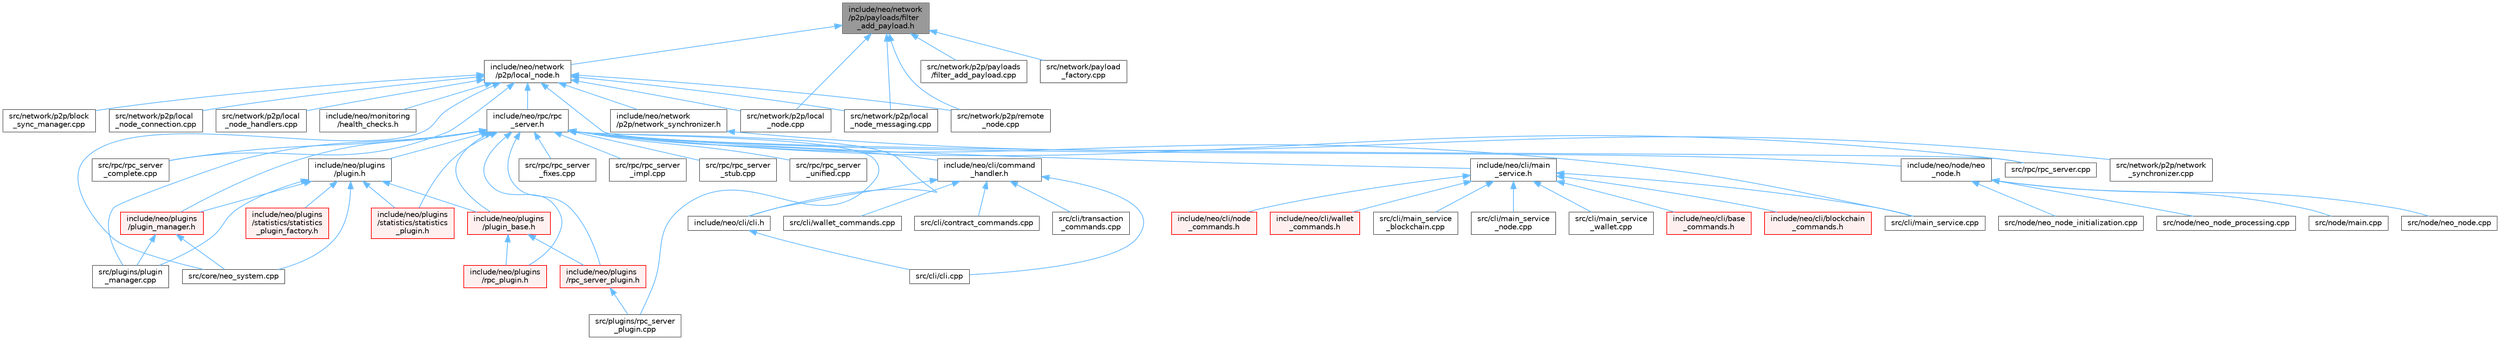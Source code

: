 digraph "include/neo/network/p2p/payloads/filter_add_payload.h"
{
 // LATEX_PDF_SIZE
  bgcolor="transparent";
  edge [fontname=Helvetica,fontsize=10,labelfontname=Helvetica,labelfontsize=10];
  node [fontname=Helvetica,fontsize=10,shape=box,height=0.2,width=0.4];
  Node1 [id="Node000001",label="include/neo/network\l/p2p/payloads/filter\l_add_payload.h",height=0.2,width=0.4,color="gray40", fillcolor="grey60", style="filled", fontcolor="black",tooltip=" "];
  Node1 -> Node2 [id="edge1_Node000001_Node000002",dir="back",color="steelblue1",style="solid",tooltip=" "];
  Node2 [id="Node000002",label="include/neo/network\l/p2p/local_node.h",height=0.2,width=0.4,color="grey40", fillcolor="white", style="filled",URL="$local__node_8h.html",tooltip=" "];
  Node2 -> Node3 [id="edge2_Node000002_Node000003",dir="back",color="steelblue1",style="solid",tooltip=" "];
  Node3 [id="Node000003",label="include/neo/monitoring\l/health_checks.h",height=0.2,width=0.4,color="grey40", fillcolor="white", style="filled",URL="$health__checks_8h.html",tooltip=" "];
  Node2 -> Node4 [id="edge3_Node000002_Node000004",dir="back",color="steelblue1",style="solid",tooltip=" "];
  Node4 [id="Node000004",label="include/neo/network\l/p2p/network_synchronizer.h",height=0.2,width=0.4,color="grey40", fillcolor="white", style="filled",URL="$network__synchronizer_8h.html",tooltip=" "];
  Node4 -> Node5 [id="edge4_Node000004_Node000005",dir="back",color="steelblue1",style="solid",tooltip=" "];
  Node5 [id="Node000005",label="src/network/p2p/network\l_synchronizer.cpp",height=0.2,width=0.4,color="grey40", fillcolor="white", style="filled",URL="$network__synchronizer_8cpp.html",tooltip=" "];
  Node2 -> Node6 [id="edge5_Node000002_Node000006",dir="back",color="steelblue1",style="solid",tooltip=" "];
  Node6 [id="Node000006",label="include/neo/rpc/rpc\l_server.h",height=0.2,width=0.4,color="grey40", fillcolor="white", style="filled",URL="$rpc__server_8h.html",tooltip=" "];
  Node6 -> Node7 [id="edge6_Node000006_Node000007",dir="back",color="steelblue1",style="solid",tooltip=" "];
  Node7 [id="Node000007",label="include/neo/cli/cli.h",height=0.2,width=0.4,color="grey40", fillcolor="white", style="filled",URL="$cli_8h.html",tooltip=" "];
  Node7 -> Node8 [id="edge7_Node000007_Node000008",dir="back",color="steelblue1",style="solid",tooltip=" "];
  Node8 [id="Node000008",label="src/cli/cli.cpp",height=0.2,width=0.4,color="grey40", fillcolor="white", style="filled",URL="$cli_8cpp.html",tooltip=" "];
  Node6 -> Node9 [id="edge8_Node000006_Node000009",dir="back",color="steelblue1",style="solid",tooltip=" "];
  Node9 [id="Node000009",label="include/neo/cli/command\l_handler.h",height=0.2,width=0.4,color="grey40", fillcolor="white", style="filled",URL="$command__handler_8h.html",tooltip=" "];
  Node9 -> Node7 [id="edge9_Node000009_Node000007",dir="back",color="steelblue1",style="solid",tooltip=" "];
  Node9 -> Node8 [id="edge10_Node000009_Node000008",dir="back",color="steelblue1",style="solid",tooltip=" "];
  Node9 -> Node10 [id="edge11_Node000009_Node000010",dir="back",color="steelblue1",style="solid",tooltip=" "];
  Node10 [id="Node000010",label="src/cli/contract_commands.cpp",height=0.2,width=0.4,color="grey40", fillcolor="white", style="filled",URL="$contract__commands_8cpp.html",tooltip=" "];
  Node9 -> Node11 [id="edge12_Node000009_Node000011",dir="back",color="steelblue1",style="solid",tooltip=" "];
  Node11 [id="Node000011",label="src/cli/transaction\l_commands.cpp",height=0.2,width=0.4,color="grey40", fillcolor="white", style="filled",URL="$transaction__commands_8cpp.html",tooltip=" "];
  Node9 -> Node12 [id="edge13_Node000009_Node000012",dir="back",color="steelblue1",style="solid",tooltip=" "];
  Node12 [id="Node000012",label="src/cli/wallet_commands.cpp",height=0.2,width=0.4,color="grey40", fillcolor="white", style="filled",URL="$wallet__commands_8cpp.html",tooltip=" "];
  Node6 -> Node13 [id="edge14_Node000006_Node000013",dir="back",color="steelblue1",style="solid",tooltip=" "];
  Node13 [id="Node000013",label="include/neo/cli/main\l_service.h",height=0.2,width=0.4,color="grey40", fillcolor="white", style="filled",URL="$main__service_8h.html",tooltip=" "];
  Node13 -> Node14 [id="edge15_Node000013_Node000014",dir="back",color="steelblue1",style="solid",tooltip=" "];
  Node14 [id="Node000014",label="include/neo/cli/base\l_commands.h",height=0.2,width=0.4,color="red", fillcolor="#FFF0F0", style="filled",URL="$base__commands_8h.html",tooltip=" "];
  Node13 -> Node16 [id="edge16_Node000013_Node000016",dir="back",color="steelblue1",style="solid",tooltip=" "];
  Node16 [id="Node000016",label="include/neo/cli/blockchain\l_commands.h",height=0.2,width=0.4,color="red", fillcolor="#FFF0F0", style="filled",URL="$blockchain__commands_8h.html",tooltip=" "];
  Node13 -> Node18 [id="edge17_Node000013_Node000018",dir="back",color="steelblue1",style="solid",tooltip=" "];
  Node18 [id="Node000018",label="include/neo/cli/node\l_commands.h",height=0.2,width=0.4,color="red", fillcolor="#FFF0F0", style="filled",URL="$node__commands_8h.html",tooltip=" "];
  Node13 -> Node20 [id="edge18_Node000013_Node000020",dir="back",color="steelblue1",style="solid",tooltip=" "];
  Node20 [id="Node000020",label="include/neo/cli/wallet\l_commands.h",height=0.2,width=0.4,color="red", fillcolor="#FFF0F0", style="filled",URL="$wallet__commands_8h.html",tooltip=" "];
  Node13 -> Node22 [id="edge19_Node000013_Node000022",dir="back",color="steelblue1",style="solid",tooltip=" "];
  Node22 [id="Node000022",label="src/cli/main_service.cpp",height=0.2,width=0.4,color="grey40", fillcolor="white", style="filled",URL="$main__service_8cpp.html",tooltip=" "];
  Node13 -> Node23 [id="edge20_Node000013_Node000023",dir="back",color="steelblue1",style="solid",tooltip=" "];
  Node23 [id="Node000023",label="src/cli/main_service\l_blockchain.cpp",height=0.2,width=0.4,color="grey40", fillcolor="white", style="filled",URL="$main__service__blockchain_8cpp.html",tooltip=" "];
  Node13 -> Node24 [id="edge21_Node000013_Node000024",dir="back",color="steelblue1",style="solid",tooltip=" "];
  Node24 [id="Node000024",label="src/cli/main_service\l_node.cpp",height=0.2,width=0.4,color="grey40", fillcolor="white", style="filled",URL="$main__service__node_8cpp.html",tooltip=" "];
  Node13 -> Node25 [id="edge22_Node000013_Node000025",dir="back",color="steelblue1",style="solid",tooltip=" "];
  Node25 [id="Node000025",label="src/cli/main_service\l_wallet.cpp",height=0.2,width=0.4,color="grey40", fillcolor="white", style="filled",URL="$main__service__wallet_8cpp.html",tooltip=" "];
  Node6 -> Node26 [id="edge23_Node000006_Node000026",dir="back",color="steelblue1",style="solid",tooltip=" "];
  Node26 [id="Node000026",label="include/neo/node/neo\l_node.h",height=0.2,width=0.4,color="grey40", fillcolor="white", style="filled",URL="$neo__node_8h.html",tooltip=" "];
  Node26 -> Node27 [id="edge24_Node000026_Node000027",dir="back",color="steelblue1",style="solid",tooltip=" "];
  Node27 [id="Node000027",label="src/node/main.cpp",height=0.2,width=0.4,color="grey40", fillcolor="white", style="filled",URL="$main_8cpp.html",tooltip="Main entry point for Neo C++ Node."];
  Node26 -> Node28 [id="edge25_Node000026_Node000028",dir="back",color="steelblue1",style="solid",tooltip=" "];
  Node28 [id="Node000028",label="src/node/neo_node.cpp",height=0.2,width=0.4,color="grey40", fillcolor="white", style="filled",URL="$neo__node_8cpp.html",tooltip=" "];
  Node26 -> Node29 [id="edge26_Node000026_Node000029",dir="back",color="steelblue1",style="solid",tooltip=" "];
  Node29 [id="Node000029",label="src/node/neo_node_initialization.cpp",height=0.2,width=0.4,color="grey40", fillcolor="white", style="filled",URL="$neo__node__initialization_8cpp.html",tooltip=" "];
  Node26 -> Node30 [id="edge27_Node000026_Node000030",dir="back",color="steelblue1",style="solid",tooltip=" "];
  Node30 [id="Node000030",label="src/node/neo_node_processing.cpp",height=0.2,width=0.4,color="grey40", fillcolor="white", style="filled",URL="$neo__node__processing_8cpp.html",tooltip=" "];
  Node6 -> Node31 [id="edge28_Node000006_Node000031",dir="back",color="steelblue1",style="solid",tooltip=" "];
  Node31 [id="Node000031",label="include/neo/plugins\l/plugin.h",height=0.2,width=0.4,color="grey40", fillcolor="white", style="filled",URL="$plugins_2plugin_8h.html",tooltip=" "];
  Node31 -> Node32 [id="edge29_Node000031_Node000032",dir="back",color="steelblue1",style="solid",tooltip=" "];
  Node32 [id="Node000032",label="include/neo/plugins\l/plugin_base.h",height=0.2,width=0.4,color="red", fillcolor="#FFF0F0", style="filled",URL="$plugin__base_8h.html",tooltip=" "];
  Node32 -> Node38 [id="edge30_Node000032_Node000038",dir="back",color="steelblue1",style="solid",tooltip=" "];
  Node38 [id="Node000038",label="include/neo/plugins\l/rpc_plugin.h",height=0.2,width=0.4,color="red", fillcolor="#FFF0F0", style="filled",URL="$rpc__plugin_8h.html",tooltip=" "];
  Node32 -> Node40 [id="edge31_Node000032_Node000040",dir="back",color="steelblue1",style="solid",tooltip=" "];
  Node40 [id="Node000040",label="include/neo/plugins\l/rpc_server_plugin.h",height=0.2,width=0.4,color="red", fillcolor="#FFF0F0", style="filled",URL="$rpc__server__plugin_8h.html",tooltip=" "];
  Node40 -> Node41 [id="edge32_Node000040_Node000041",dir="back",color="steelblue1",style="solid",tooltip=" "];
  Node41 [id="Node000041",label="src/plugins/rpc_server\l_plugin.cpp",height=0.2,width=0.4,color="grey40", fillcolor="white", style="filled",URL="$rpc__server__plugin_8cpp.html",tooltip=" "];
  Node31 -> Node49 [id="edge33_Node000031_Node000049",dir="back",color="steelblue1",style="solid",tooltip=" "];
  Node49 [id="Node000049",label="include/neo/plugins\l/plugin_manager.h",height=0.2,width=0.4,color="red", fillcolor="#FFF0F0", style="filled",URL="$plugin__manager_8h.html",tooltip=" "];
  Node49 -> Node51 [id="edge34_Node000049_Node000051",dir="back",color="steelblue1",style="solid",tooltip=" "];
  Node51 [id="Node000051",label="src/core/neo_system.cpp",height=0.2,width=0.4,color="grey40", fillcolor="white", style="filled",URL="$core_2neo__system_8cpp.html",tooltip=" "];
  Node49 -> Node52 [id="edge35_Node000049_Node000052",dir="back",color="steelblue1",style="solid",tooltip=" "];
  Node52 [id="Node000052",label="src/plugins/plugin\l_manager.cpp",height=0.2,width=0.4,color="grey40", fillcolor="white", style="filled",URL="$plugin__manager_8cpp.html",tooltip=" "];
  Node31 -> Node53 [id="edge36_Node000031_Node000053",dir="back",color="steelblue1",style="solid",tooltip=" "];
  Node53 [id="Node000053",label="include/neo/plugins\l/statistics/statistics\l_plugin.h",height=0.2,width=0.4,color="red", fillcolor="#FFF0F0", style="filled",URL="$statistics_2statistics__plugin_8h.html",tooltip=" "];
  Node31 -> Node56 [id="edge37_Node000031_Node000056",dir="back",color="steelblue1",style="solid",tooltip=" "];
  Node56 [id="Node000056",label="include/neo/plugins\l/statistics/statistics\l_plugin_factory.h",height=0.2,width=0.4,color="red", fillcolor="#FFF0F0", style="filled",URL="$statistics__plugin__factory_8h.html",tooltip=" "];
  Node31 -> Node51 [id="edge38_Node000031_Node000051",dir="back",color="steelblue1",style="solid",tooltip=" "];
  Node31 -> Node52 [id="edge39_Node000031_Node000052",dir="back",color="steelblue1",style="solid",tooltip=" "];
  Node6 -> Node32 [id="edge40_Node000006_Node000032",dir="back",color="steelblue1",style="solid",tooltip=" "];
  Node6 -> Node49 [id="edge41_Node000006_Node000049",dir="back",color="steelblue1",style="solid",tooltip=" "];
  Node6 -> Node38 [id="edge42_Node000006_Node000038",dir="back",color="steelblue1",style="solid",tooltip=" "];
  Node6 -> Node40 [id="edge43_Node000006_Node000040",dir="back",color="steelblue1",style="solid",tooltip=" "];
  Node6 -> Node53 [id="edge44_Node000006_Node000053",dir="back",color="steelblue1",style="solid",tooltip=" "];
  Node6 -> Node22 [id="edge45_Node000006_Node000022",dir="back",color="steelblue1",style="solid",tooltip=" "];
  Node6 -> Node52 [id="edge46_Node000006_Node000052",dir="back",color="steelblue1",style="solid",tooltip=" "];
  Node6 -> Node41 [id="edge47_Node000006_Node000041",dir="back",color="steelblue1",style="solid",tooltip=" "];
  Node6 -> Node57 [id="edge48_Node000006_Node000057",dir="back",color="steelblue1",style="solid",tooltip=" "];
  Node57 [id="Node000057",label="src/rpc/rpc_server.cpp",height=0.2,width=0.4,color="grey40", fillcolor="white", style="filled",URL="$rpc__server_8cpp.html",tooltip=" "];
  Node6 -> Node58 [id="edge49_Node000006_Node000058",dir="back",color="steelblue1",style="solid",tooltip=" "];
  Node58 [id="Node000058",label="src/rpc/rpc_server\l_complete.cpp",height=0.2,width=0.4,color="grey40", fillcolor="white", style="filled",URL="$rpc__server__complete_8cpp.html",tooltip=" "];
  Node6 -> Node59 [id="edge50_Node000006_Node000059",dir="back",color="steelblue1",style="solid",tooltip=" "];
  Node59 [id="Node000059",label="src/rpc/rpc_server\l_fixes.cpp",height=0.2,width=0.4,color="grey40", fillcolor="white", style="filled",URL="$rpc__server__fixes_8cpp.html",tooltip=" "];
  Node6 -> Node60 [id="edge51_Node000006_Node000060",dir="back",color="steelblue1",style="solid",tooltip=" "];
  Node60 [id="Node000060",label="src/rpc/rpc_server\l_impl.cpp",height=0.2,width=0.4,color="grey40", fillcolor="white", style="filled",URL="$rpc__server__impl_8cpp.html",tooltip=" "];
  Node6 -> Node61 [id="edge52_Node000006_Node000061",dir="back",color="steelblue1",style="solid",tooltip=" "];
  Node61 [id="Node000061",label="src/rpc/rpc_server\l_stub.cpp",height=0.2,width=0.4,color="grey40", fillcolor="white", style="filled",URL="$rpc__server__stub_8cpp.html",tooltip=" "];
  Node6 -> Node62 [id="edge53_Node000006_Node000062",dir="back",color="steelblue1",style="solid",tooltip=" "];
  Node62 [id="Node000062",label="src/rpc/rpc_server\l_unified.cpp",height=0.2,width=0.4,color="grey40", fillcolor="white", style="filled",URL="$rpc__server__unified_8cpp.html",tooltip=" "];
  Node2 -> Node51 [id="edge54_Node000002_Node000051",dir="back",color="steelblue1",style="solid",tooltip=" "];
  Node2 -> Node63 [id="edge55_Node000002_Node000063",dir="back",color="steelblue1",style="solid",tooltip=" "];
  Node63 [id="Node000063",label="src/network/p2p/block\l_sync_manager.cpp",height=0.2,width=0.4,color="grey40", fillcolor="white", style="filled",URL="$block__sync__manager_8cpp.html",tooltip=" "];
  Node2 -> Node64 [id="edge56_Node000002_Node000064",dir="back",color="steelblue1",style="solid",tooltip=" "];
  Node64 [id="Node000064",label="src/network/p2p/local\l_node.cpp",height=0.2,width=0.4,color="grey40", fillcolor="white", style="filled",URL="$local__node_8cpp.html",tooltip=" "];
  Node2 -> Node65 [id="edge57_Node000002_Node000065",dir="back",color="steelblue1",style="solid",tooltip=" "];
  Node65 [id="Node000065",label="src/network/p2p/local\l_node_connection.cpp",height=0.2,width=0.4,color="grey40", fillcolor="white", style="filled",URL="$local__node__connection_8cpp.html",tooltip=" "];
  Node2 -> Node66 [id="edge58_Node000002_Node000066",dir="back",color="steelblue1",style="solid",tooltip=" "];
  Node66 [id="Node000066",label="src/network/p2p/local\l_node_handlers.cpp",height=0.2,width=0.4,color="grey40", fillcolor="white", style="filled",URL="$local__node__handlers_8cpp.html",tooltip=" "];
  Node2 -> Node67 [id="edge59_Node000002_Node000067",dir="back",color="steelblue1",style="solid",tooltip=" "];
  Node67 [id="Node000067",label="src/network/p2p/local\l_node_messaging.cpp",height=0.2,width=0.4,color="grey40", fillcolor="white", style="filled",URL="$local__node__messaging_8cpp.html",tooltip=" "];
  Node2 -> Node68 [id="edge60_Node000002_Node000068",dir="back",color="steelblue1",style="solid",tooltip=" "];
  Node68 [id="Node000068",label="src/network/p2p/remote\l_node.cpp",height=0.2,width=0.4,color="grey40", fillcolor="white", style="filled",URL="$remote__node_8cpp.html",tooltip=" "];
  Node2 -> Node57 [id="edge61_Node000002_Node000057",dir="back",color="steelblue1",style="solid",tooltip=" "];
  Node2 -> Node58 [id="edge62_Node000002_Node000058",dir="back",color="steelblue1",style="solid",tooltip=" "];
  Node1 -> Node64 [id="edge63_Node000001_Node000064",dir="back",color="steelblue1",style="solid",tooltip=" "];
  Node1 -> Node67 [id="edge64_Node000001_Node000067",dir="back",color="steelblue1",style="solid",tooltip=" "];
  Node1 -> Node69 [id="edge65_Node000001_Node000069",dir="back",color="steelblue1",style="solid",tooltip=" "];
  Node69 [id="Node000069",label="src/network/p2p/payloads\l/filter_add_payload.cpp",height=0.2,width=0.4,color="grey40", fillcolor="white", style="filled",URL="$filter__add__payload_8cpp.html",tooltip=" "];
  Node1 -> Node68 [id="edge66_Node000001_Node000068",dir="back",color="steelblue1",style="solid",tooltip=" "];
  Node1 -> Node70 [id="edge67_Node000001_Node000070",dir="back",color="steelblue1",style="solid",tooltip=" "];
  Node70 [id="Node000070",label="src/network/payload\l_factory.cpp",height=0.2,width=0.4,color="grey40", fillcolor="white", style="filled",URL="$payload__factory_8cpp.html",tooltip=" "];
}
